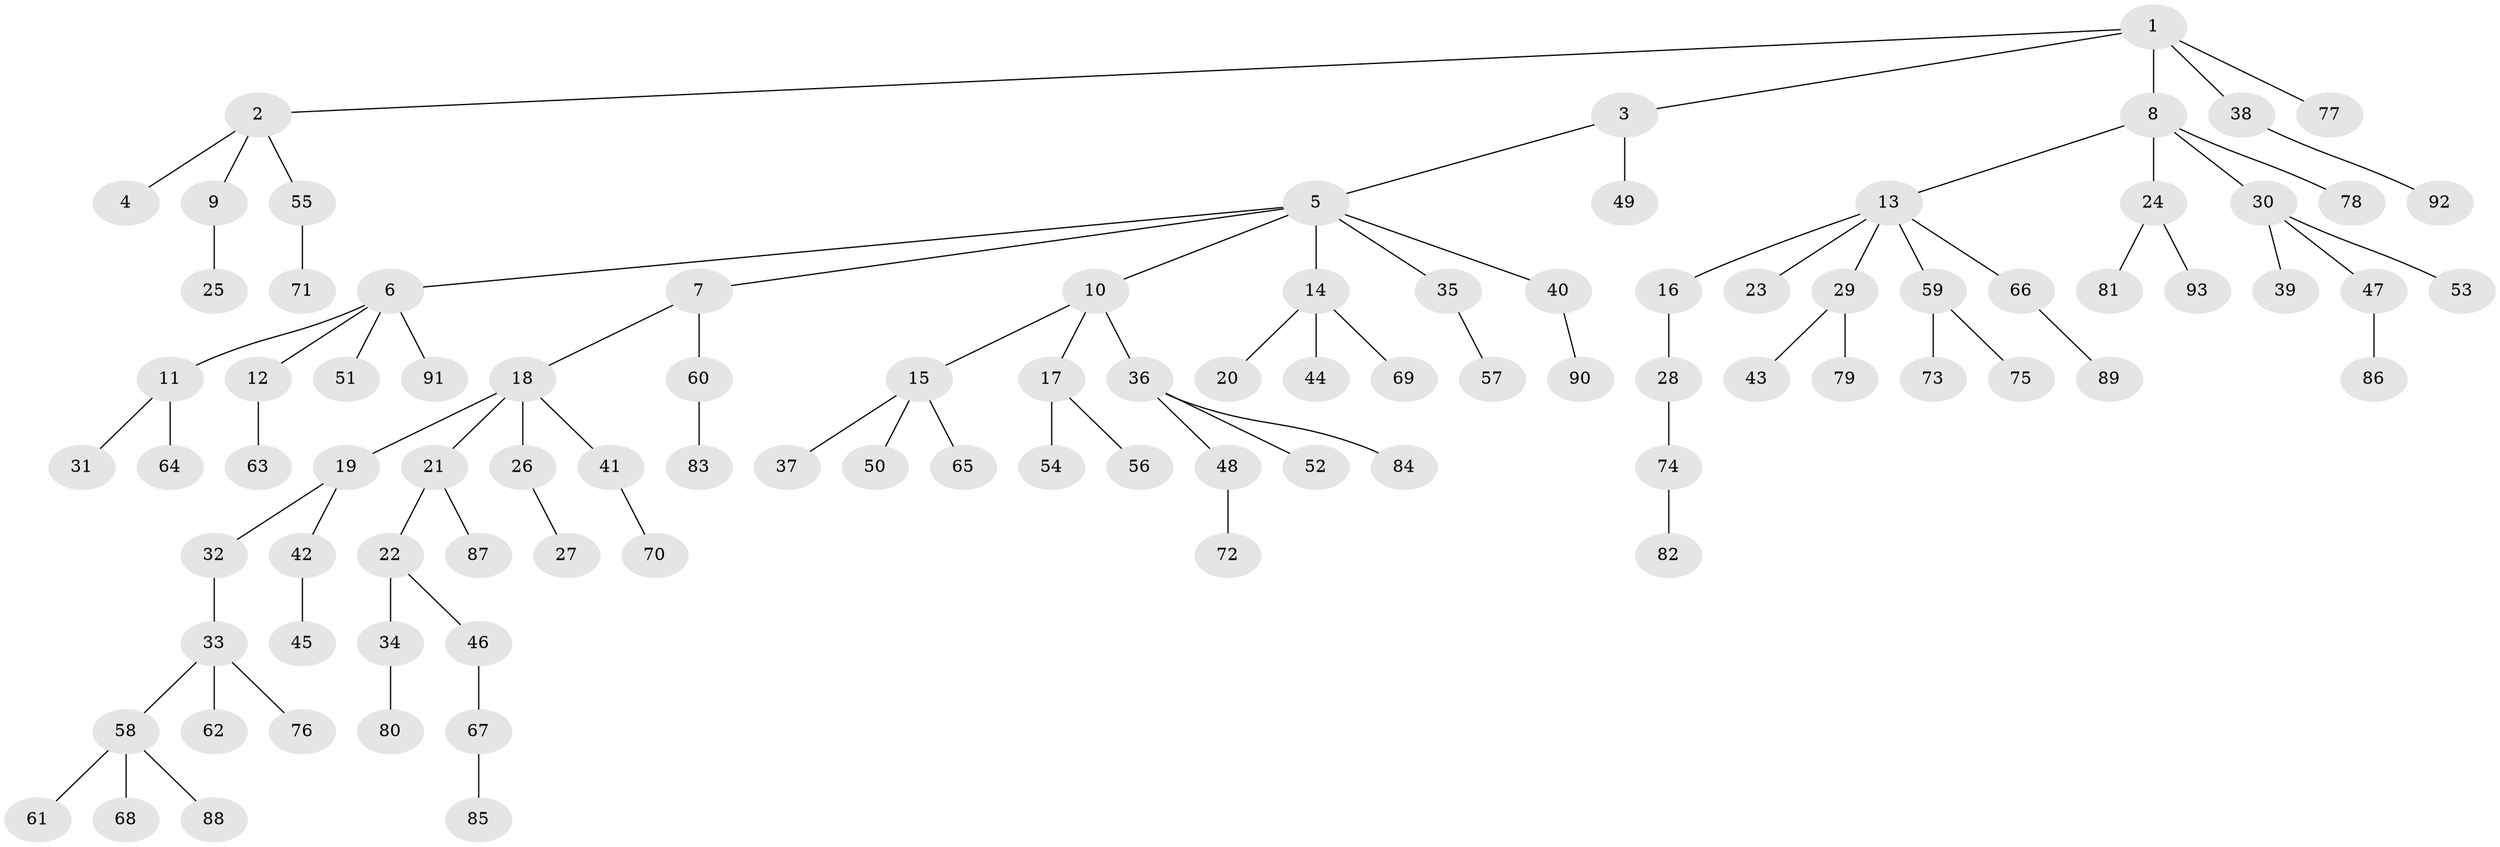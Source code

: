 // coarse degree distribution, {9: 0.02127659574468085, 6: 0.02127659574468085, 1: 0.5319148936170213, 3: 0.1276595744680851, 2: 0.23404255319148937, 4: 0.06382978723404255}
// Generated by graph-tools (version 1.1) at 2025/37/03/04/25 23:37:18]
// undirected, 93 vertices, 92 edges
graph export_dot {
  node [color=gray90,style=filled];
  1;
  2;
  3;
  4;
  5;
  6;
  7;
  8;
  9;
  10;
  11;
  12;
  13;
  14;
  15;
  16;
  17;
  18;
  19;
  20;
  21;
  22;
  23;
  24;
  25;
  26;
  27;
  28;
  29;
  30;
  31;
  32;
  33;
  34;
  35;
  36;
  37;
  38;
  39;
  40;
  41;
  42;
  43;
  44;
  45;
  46;
  47;
  48;
  49;
  50;
  51;
  52;
  53;
  54;
  55;
  56;
  57;
  58;
  59;
  60;
  61;
  62;
  63;
  64;
  65;
  66;
  67;
  68;
  69;
  70;
  71;
  72;
  73;
  74;
  75;
  76;
  77;
  78;
  79;
  80;
  81;
  82;
  83;
  84;
  85;
  86;
  87;
  88;
  89;
  90;
  91;
  92;
  93;
  1 -- 2;
  1 -- 3;
  1 -- 8;
  1 -- 38;
  1 -- 77;
  2 -- 4;
  2 -- 9;
  2 -- 55;
  3 -- 5;
  3 -- 49;
  5 -- 6;
  5 -- 7;
  5 -- 10;
  5 -- 14;
  5 -- 35;
  5 -- 40;
  6 -- 11;
  6 -- 12;
  6 -- 51;
  6 -- 91;
  7 -- 18;
  7 -- 60;
  8 -- 13;
  8 -- 24;
  8 -- 30;
  8 -- 78;
  9 -- 25;
  10 -- 15;
  10 -- 17;
  10 -- 36;
  11 -- 31;
  11 -- 64;
  12 -- 63;
  13 -- 16;
  13 -- 23;
  13 -- 29;
  13 -- 59;
  13 -- 66;
  14 -- 20;
  14 -- 44;
  14 -- 69;
  15 -- 37;
  15 -- 50;
  15 -- 65;
  16 -- 28;
  17 -- 54;
  17 -- 56;
  18 -- 19;
  18 -- 21;
  18 -- 26;
  18 -- 41;
  19 -- 32;
  19 -- 42;
  21 -- 22;
  21 -- 87;
  22 -- 34;
  22 -- 46;
  24 -- 81;
  24 -- 93;
  26 -- 27;
  28 -- 74;
  29 -- 43;
  29 -- 79;
  30 -- 39;
  30 -- 47;
  30 -- 53;
  32 -- 33;
  33 -- 58;
  33 -- 62;
  33 -- 76;
  34 -- 80;
  35 -- 57;
  36 -- 48;
  36 -- 52;
  36 -- 84;
  38 -- 92;
  40 -- 90;
  41 -- 70;
  42 -- 45;
  46 -- 67;
  47 -- 86;
  48 -- 72;
  55 -- 71;
  58 -- 61;
  58 -- 68;
  58 -- 88;
  59 -- 73;
  59 -- 75;
  60 -- 83;
  66 -- 89;
  67 -- 85;
  74 -- 82;
}
